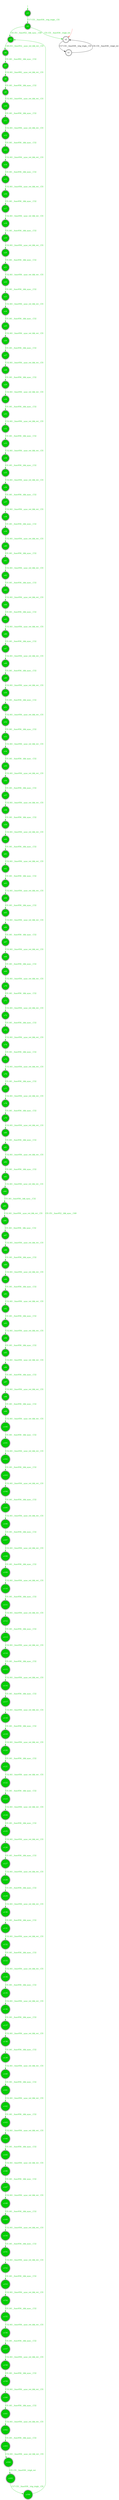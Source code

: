 digraph diffautomaton {
	2 [label=<s2> shape="doublecircle"];
	3 [label=<s3> shape="doublecircle" fillcolor="#00cc00" fontcolor="#ffffff" style="filled"];
	1 [label=<s1> shape="doublecircle"];
	4 [label=<s4> shape="doublecircle" fillcolor="#00cc00" fontcolor="#ffffff" style="filled"];
	5 [label=<s5> shape="doublecircle" fillcolor="#00cc00" fontcolor="#ffffff" style="filled"];
	6 [label=<s6> shape="doublecircle" fillcolor="#00cc00" fontcolor="#ffffff" style="filled"];
	7 [label=<s7> shape="doublecircle" fillcolor="#00cc00" fontcolor="#ffffff" style="filled"];
	8 [label=<s8> shape="doublecircle" fillcolor="#00cc00" fontcolor="#ffffff" style="filled"];
	9 [label=<s9> shape="doublecircle" fillcolor="#00cc00" fontcolor="#ffffff" style="filled"];
	10 [label=<s10> shape="doublecircle" fillcolor="#00cc00" fontcolor="#ffffff" style="filled"];
	11 [label=<s11> shape="doublecircle" fillcolor="#00cc00" fontcolor="#ffffff" style="filled"];
	12 [label=<s12> shape="doublecircle" fillcolor="#00cc00" fontcolor="#ffffff" style="filled"];
	13 [label=<s13> shape="doublecircle" fillcolor="#00cc00" fontcolor="#ffffff" style="filled"];
	14 [label=<s14> shape="doublecircle" fillcolor="#00cc00" fontcolor="#ffffff" style="filled"];
	15 [label=<s15> shape="doublecircle" fillcolor="#00cc00" fontcolor="#ffffff" style="filled"];
	16 [label=<s16> shape="doublecircle" fillcolor="#00cc00" fontcolor="#ffffff" style="filled"];
	17 [label=<s17> shape="doublecircle" fillcolor="#00cc00" fontcolor="#ffffff" style="filled"];
	18 [label=<s18> shape="doublecircle" fillcolor="#00cc00" fontcolor="#ffffff" style="filled"];
	19 [label=<s19> shape="doublecircle" fillcolor="#00cc00" fontcolor="#ffffff" style="filled"];
	20 [label=<s20> shape="doublecircle" fillcolor="#00cc00" fontcolor="#ffffff" style="filled"];
	21 [label=<s21> shape="doublecircle" fillcolor="#00cc00" fontcolor="#ffffff" style="filled"];
	22 [label=<s22> shape="doublecircle" fillcolor="#00cc00" fontcolor="#ffffff" style="filled"];
	23 [label=<s23> shape="doublecircle" fillcolor="#00cc00" fontcolor="#ffffff" style="filled"];
	24 [label=<s24> shape="doublecircle" fillcolor="#00cc00" fontcolor="#ffffff" style="filled"];
	25 [label=<s25> shape="doublecircle" fillcolor="#00cc00" fontcolor="#ffffff" style="filled"];
	26 [label=<s26> shape="doublecircle" fillcolor="#00cc00" fontcolor="#ffffff" style="filled"];
	27 [label=<s27> shape="doublecircle" fillcolor="#00cc00" fontcolor="#ffffff" style="filled"];
	28 [label=<s28> shape="doublecircle" fillcolor="#00cc00" fontcolor="#ffffff" style="filled"];
	29 [label=<s29> shape="doublecircle" fillcolor="#00cc00" fontcolor="#ffffff" style="filled"];
	30 [label=<s30> shape="doublecircle" fillcolor="#00cc00" fontcolor="#ffffff" style="filled"];
	31 [label=<s31> shape="doublecircle" fillcolor="#00cc00" fontcolor="#ffffff" style="filled"];
	32 [label=<s32> shape="doublecircle" fillcolor="#00cc00" fontcolor="#ffffff" style="filled"];
	33 [label=<s33> shape="doublecircle" fillcolor="#00cc00" fontcolor="#ffffff" style="filled"];
	34 [label=<s34> shape="doublecircle" fillcolor="#00cc00" fontcolor="#ffffff" style="filled"];
	35 [label=<s35> shape="doublecircle" fillcolor="#00cc00" fontcolor="#ffffff" style="filled"];
	36 [label=<s36> shape="doublecircle" fillcolor="#00cc00" fontcolor="#ffffff" style="filled"];
	37 [label=<s37> shape="doublecircle" fillcolor="#00cc00" fontcolor="#ffffff" style="filled"];
	38 [label=<s38> shape="doublecircle" fillcolor="#00cc00" fontcolor="#ffffff" style="filled"];
	39 [label=<s39> shape="doublecircle" fillcolor="#00cc00" fontcolor="#ffffff" style="filled"];
	40 [label=<s40> shape="doublecircle" fillcolor="#00cc00" fontcolor="#ffffff" style="filled"];
	41 [label=<s41> shape="doublecircle" fillcolor="#00cc00" fontcolor="#ffffff" style="filled"];
	42 [label=<s42> shape="doublecircle" fillcolor="#00cc00" fontcolor="#ffffff" style="filled"];
	43 [label=<s43> shape="doublecircle" fillcolor="#00cc00" fontcolor="#ffffff" style="filled"];
	44 [label=<s44> shape="doublecircle" fillcolor="#00cc00" fontcolor="#ffffff" style="filled"];
	45 [label=<s45> shape="doublecircle" fillcolor="#00cc00" fontcolor="#ffffff" style="filled"];
	46 [label=<s46> shape="doublecircle" fillcolor="#00cc00" fontcolor="#ffffff" style="filled"];
	47 [label=<s47> shape="doublecircle" fillcolor="#00cc00" fontcolor="#ffffff" style="filled"];
	48 [label=<s48> shape="doublecircle" fillcolor="#00cc00" fontcolor="#ffffff" style="filled"];
	49 [label=<s49> shape="doublecircle" fillcolor="#00cc00" fontcolor="#ffffff" style="filled"];
	50 [label=<s50> shape="doublecircle" fillcolor="#00cc00" fontcolor="#ffffff" style="filled"];
	51 [label=<s51> shape="doublecircle" fillcolor="#00cc00" fontcolor="#ffffff" style="filled"];
	52 [label=<s52> shape="doublecircle" fillcolor="#00cc00" fontcolor="#ffffff" style="filled"];
	53 [label=<s53> shape="doublecircle" fillcolor="#00cc00" fontcolor="#ffffff" style="filled"];
	54 [label=<s54> shape="doublecircle" fillcolor="#00cc00" fontcolor="#ffffff" style="filled"];
	55 [label=<s55> shape="doublecircle" fillcolor="#00cc00" fontcolor="#ffffff" style="filled"];
	56 [label=<s56> shape="doublecircle" fillcolor="#00cc00" fontcolor="#ffffff" style="filled"];
	57 [label=<s57> shape="doublecircle" fillcolor="#00cc00" fontcolor="#ffffff" style="filled"];
	58 [label=<s58> shape="doublecircle" fillcolor="#00cc00" fontcolor="#ffffff" style="filled"];
	59 [label=<s59> shape="doublecircle" fillcolor="#00cc00" fontcolor="#ffffff" style="filled"];
	60 [label=<s60> shape="doublecircle" fillcolor="#00cc00" fontcolor="#ffffff" style="filled"];
	61 [label=<s61> shape="doublecircle" fillcolor="#00cc00" fontcolor="#ffffff" style="filled"];
	62 [label=<s62> shape="doublecircle" fillcolor="#00cc00" fontcolor="#ffffff" style="filled"];
	63 [label=<s63> shape="doublecircle" fillcolor="#00cc00" fontcolor="#ffffff" style="filled"];
	64 [label=<s64> shape="doublecircle" fillcolor="#00cc00" fontcolor="#ffffff" style="filled"];
	65 [label=<s65> shape="doublecircle" fillcolor="#00cc00" fontcolor="#ffffff" style="filled"];
	66 [label=<s66> shape="doublecircle" fillcolor="#00cc00" fontcolor="#ffffff" style="filled"];
	67 [label=<s67> shape="doublecircle" fillcolor="#00cc00" fontcolor="#ffffff" style="filled"];
	68 [label=<s68> shape="doublecircle" fillcolor="#00cc00" fontcolor="#ffffff" style="filled"];
	69 [label=<s69> shape="doublecircle" fillcolor="#00cc00" fontcolor="#ffffff" style="filled"];
	70 [label=<s70> shape="doublecircle" fillcolor="#00cc00" fontcolor="#ffffff" style="filled"];
	71 [label=<s71> shape="doublecircle" fillcolor="#00cc00" fontcolor="#ffffff" style="filled"];
	72 [label=<s72> shape="doublecircle" fillcolor="#00cc00" fontcolor="#ffffff" style="filled"];
	73 [label=<s73> shape="doublecircle" fillcolor="#00cc00" fontcolor="#ffffff" style="filled"];
	74 [label=<s74> shape="doublecircle" fillcolor="#00cc00" fontcolor="#ffffff" style="filled"];
	75 [label=<s75> shape="doublecircle" fillcolor="#00cc00" fontcolor="#ffffff" style="filled"];
	76 [label=<s76> shape="doublecircle" fillcolor="#00cc00" fontcolor="#ffffff" style="filled"];
	77 [label=<s77> shape="doublecircle" fillcolor="#00cc00" fontcolor="#ffffff" style="filled"];
	78 [label=<s78> shape="doublecircle" fillcolor="#00cc00" fontcolor="#ffffff" style="filled"];
	79 [label=<s79> shape="doublecircle" fillcolor="#00cc00" fontcolor="#ffffff" style="filled"];
	80 [label=<s80> shape="doublecircle" fillcolor="#00cc00" fontcolor="#ffffff" style="filled"];
	81 [label=<s81> shape="doublecircle" fillcolor="#00cc00" fontcolor="#ffffff" style="filled"];
	82 [label=<s82> shape="doublecircle" fillcolor="#00cc00" fontcolor="#ffffff" style="filled"];
	83 [label=<s83> shape="doublecircle" fillcolor="#00cc00" fontcolor="#ffffff" style="filled"];
	84 [label=<s84> shape="doublecircle" fillcolor="#00cc00" fontcolor="#ffffff" style="filled"];
	85 [label=<s85> shape="doublecircle" fillcolor="#00cc00" fontcolor="#ffffff" style="filled"];
	86 [label=<s86> shape="doublecircle" fillcolor="#00cc00" fontcolor="#ffffff" style="filled"];
	87 [label=<s87> shape="doublecircle" fillcolor="#00cc00" fontcolor="#ffffff" style="filled"];
	88 [label=<s88> shape="doublecircle" fillcolor="#00cc00" fontcolor="#ffffff" style="filled"];
	89 [label=<s89> shape="doublecircle" fillcolor="#00cc00" fontcolor="#ffffff" style="filled"];
	90 [label=<s90> shape="doublecircle" fillcolor="#00cc00" fontcolor="#ffffff" style="filled"];
	91 [label=<s91> shape="doublecircle" fillcolor="#00cc00" fontcolor="#ffffff" style="filled"];
	92 [label=<s92> shape="doublecircle" fillcolor="#00cc00" fontcolor="#ffffff" style="filled"];
	93 [label=<s93> shape="doublecircle" fillcolor="#00cc00" fontcolor="#ffffff" style="filled"];
	94 [label=<s94> shape="doublecircle" fillcolor="#00cc00" fontcolor="#ffffff" style="filled"];
	95 [label=<s95> shape="doublecircle" fillcolor="#00cc00" fontcolor="#ffffff" style="filled"];
	96 [label=<s96> shape="doublecircle" fillcolor="#00cc00" fontcolor="#ffffff" style="filled"];
	97 [label=<s97> shape="doublecircle" fillcolor="#00cc00" fontcolor="#ffffff" style="filled"];
	98 [label=<s98> shape="doublecircle" fillcolor="#00cc00" fontcolor="#ffffff" style="filled"];
	99 [label=<s99> shape="doublecircle" fillcolor="#00cc00" fontcolor="#ffffff" style="filled"];
	100 [label=<s100> shape="doublecircle" fillcolor="#00cc00" fontcolor="#ffffff" style="filled"];
	101 [label=<s101> shape="doublecircle" fillcolor="#00cc00" fontcolor="#ffffff" style="filled"];
	102 [label=<s102> shape="doublecircle" fillcolor="#00cc00" fontcolor="#ffffff" style="filled"];
	103 [label=<s103> shape="doublecircle" fillcolor="#00cc00" fontcolor="#ffffff" style="filled"];
	104 [label=<s104> shape="doublecircle" fillcolor="#00cc00" fontcolor="#ffffff" style="filled"];
	105 [label=<s105> shape="doublecircle" fillcolor="#00cc00" fontcolor="#ffffff" style="filled"];
	106 [label=<s106> shape="doublecircle" fillcolor="#00cc00" fontcolor="#ffffff" style="filled"];
	107 [label=<s107> shape="doublecircle" fillcolor="#00cc00" fontcolor="#ffffff" style="filled"];
	108 [label=<s108> shape="doublecircle" fillcolor="#00cc00" fontcolor="#ffffff" style="filled"];
	109 [label=<s109> shape="doublecircle" fillcolor="#00cc00" fontcolor="#ffffff" style="filled"];
	110 [label=<s110> shape="doublecircle" fillcolor="#00cc00" fontcolor="#ffffff" style="filled"];
	111 [label=<s111> shape="doublecircle" fillcolor="#00cc00" fontcolor="#ffffff" style="filled"];
	112 [label=<s112> shape="doublecircle" fillcolor="#00cc00" fontcolor="#ffffff" style="filled"];
	113 [label=<s113> shape="doublecircle" fillcolor="#00cc00" fontcolor="#ffffff" style="filled"];
	114 [label=<s114> shape="doublecircle" fillcolor="#00cc00" fontcolor="#ffffff" style="filled"];
	115 [label=<s115> shape="doublecircle" fillcolor="#00cc00" fontcolor="#ffffff" style="filled"];
	116 [label=<s116> shape="doublecircle" fillcolor="#00cc00" fontcolor="#ffffff" style="filled"];
	117 [label=<s117> shape="doublecircle" fillcolor="#00cc00" fontcolor="#ffffff" style="filled"];
	118 [label=<s118> shape="doublecircle" fillcolor="#00cc00" fontcolor="#ffffff" style="filled"];
	119 [label=<s119> shape="doublecircle" fillcolor="#00cc00" fontcolor="#ffffff" style="filled"];
	120 [label=<s120> shape="doublecircle" fillcolor="#00cc00" fontcolor="#ffffff" style="filled"];
	121 [label=<s121> shape="doublecircle" fillcolor="#00cc00" fontcolor="#ffffff" style="filled"];
	122 [label=<s122> shape="doublecircle" fillcolor="#00cc00" fontcolor="#ffffff" style="filled"];
	123 [label=<s123> shape="doublecircle" fillcolor="#00cc00" fontcolor="#ffffff" style="filled"];
	124 [label=<s124> shape="doublecircle" fillcolor="#00cc00" fontcolor="#ffffff" style="filled"];
	125 [label=<s125> shape="doublecircle" fillcolor="#00cc00" fontcolor="#ffffff" style="filled"];
	126 [label=<s126> shape="doublecircle" fillcolor="#00cc00" fontcolor="#ffffff" style="filled"];
	127 [label=<s127> shape="doublecircle" fillcolor="#00cc00" fontcolor="#ffffff" style="filled"];
	128 [label=<s128> shape="doublecircle" fillcolor="#00cc00" fontcolor="#ffffff" style="filled"];
	129 [label=<s129> shape="doublecircle" fillcolor="#00cc00" fontcolor="#ffffff" style="filled"];
	130 [label=<s130> shape="doublecircle" fillcolor="#00cc00" fontcolor="#ffffff" style="filled"];
	131 [label=<s131> shape="doublecircle" fillcolor="#00cc00" fontcolor="#ffffff" style="filled"];
	132 [label=<s132> shape="doublecircle" fillcolor="#00cc00" fontcolor="#ffffff" style="filled"];
	133 [label=<s133> shape="doublecircle" fillcolor="#00cc00" fontcolor="#ffffff" style="filled"];
	134 [label=<s134> shape="doublecircle" fillcolor="#00cc00" fontcolor="#ffffff" style="filled"];
	135 [label=<s135> shape="doublecircle" fillcolor="#00cc00" fontcolor="#ffffff" style="filled"];
	136 [label=<s136> shape="doublecircle" fillcolor="#00cc00" fontcolor="#ffffff" style="filled"];
	137 [label=<s137> shape="doublecircle" fillcolor="#00cc00" fontcolor="#ffffff" style="filled"];
	138 [label=<s138> shape="doublecircle" fillcolor="#00cc00" fontcolor="#ffffff" style="filled"];
	139 [label=<s139> shape="doublecircle" fillcolor="#00cc00" fontcolor="#ffffff" style="filled"];
	140 [label=<s140> shape="doublecircle" fillcolor="#00cc00" fontcolor="#ffffff" style="filled"];
	141 [label=<s141> shape="doublecircle" fillcolor="#00cc00" fontcolor="#ffffff" style="filled"];
	142 [label=<s142> shape="doublecircle" fillcolor="#00cc00" fontcolor="#ffffff" style="filled"];
	143 [label=<s143> shape="doublecircle" fillcolor="#00cc00" fontcolor="#ffffff" style="filled"];
	144 [label=<s144> shape="doublecircle" fillcolor="#00cc00" fontcolor="#ffffff" style="filled"];
	145 [label=<s145> shape="doublecircle" fillcolor="#00cc00" fontcolor="#ffffff" style="filled"];
	146 [label=<s146> shape="doublecircle" fillcolor="#00cc00" fontcolor="#ffffff" style="filled"];
	147 [label=<s147> shape="doublecircle" fillcolor="#00cc00" fontcolor="#ffffff" style="filled"];
	148 [label=<s148> shape="doublecircle" fillcolor="#00cc00" fontcolor="#ffffff" style="filled"];
	149 [label=<s149> shape="doublecircle" fillcolor="#00cc00" fontcolor="#ffffff" style="filled"];
	150 [label=<s150> shape="doublecircle" fillcolor="#00cc00" fontcolor="#ffffff" style="filled"];
	151 [label=<s151> shape="doublecircle" fillcolor="#00cc00" fontcolor="#ffffff" style="filled"];
	152 [label=<s152> shape="doublecircle" fillcolor="#00cc00" fontcolor="#ffffff" style="filled"];
	153 [label=<s153> shape="doublecircle" fillcolor="#00cc00" fontcolor="#ffffff" style="filled"];
	154 [label=<s154> shape="doublecircle" fillcolor="#00cc00" fontcolor="#ffffff" style="filled"];
	155 [label=<s155> shape="doublecircle" fillcolor="#00cc00" fontcolor="#ffffff" style="filled"];
	156 [label=<s156> shape="doublecircle" fillcolor="#00cc00" fontcolor="#ffffff" style="filled"];
	157 [label=<s157> shape="doublecircle" fillcolor="#00cc00" fontcolor="#ffffff" style="filled"];
	158 [label=<s158> shape="doublecircle" fillcolor="#00cc00" fontcolor="#ffffff" style="filled"];
	159 [label=<s159> shape="doublecircle" fillcolor="#00cc00" fontcolor="#ffffff" style="filled"];
	160 [label=<s160> shape="doublecircle" fillcolor="#00cc00" fontcolor="#ffffff" style="filled"];
	161 [label=<s161> shape="doublecircle" fillcolor="#00cc00" fontcolor="#ffffff" style="filled"];
	162 [label=<s162> shape="doublecircle" fillcolor="#00cc00" fontcolor="#ffffff" style="filled"];
	163 [label=<s163> shape="doublecircle" fillcolor="#00cc00" fontcolor="#ffffff" style="filled"];
	164 [label=<s164> shape="doublecircle" fillcolor="#00cc00" fontcolor="#ffffff" style="filled"];
	165 [label=<s165> shape="doublecircle" fillcolor="#00cc00" fontcolor="#ffffff" style="filled"];
	166 [label=<s166> shape="doublecircle" fillcolor="#00cc00" fontcolor="#ffffff" style="filled"];
	__init2 [label=<> shape="none"];
	__init2 -> 2 [color="#ff4040"];
	__init3 [label=<> shape="none"];
	__init3 -> 3 [color="#00cc00"];
	2 -> 1 [label=<<font color="#000000">C17.CI1__func030__trig_trigh__CI1</font>> id="2-0-1"];
	3 -> 4 [label=<<font color="#00cc00">C17.CI1__func030__trig_trigh__CI1</font>> color="#00cc00" id="3-0-4"];
	1 -> 2 [label=<<font color="#000000">CI1.CI1__func030__trigh_ret</font>> id="1-0-2"];
	4 -> 2 [label=<<font color="#00cc00">CI1.CI1__func030__trigh_ret</font>> color="#00cc00" id="4-0-2"];
	4 -> 5 [label=<<font color="#00cc00">CI1.I51__func052__blk_sync__C40</font>> color="#00cc00" id="4-1-5"];
	5 -> 6 [label=<<font color="#00cc00">C40.I51__func052__sync_ret_blk_ret__CI1</font>> color="#00cc00" id="5-0-6"];
	6 -> 7 [label=<<font color="#00cc00">CI1.I41__func092__blk_sync__C32</font>> color="#00cc00" id="6-0-7"];
	7 -> 8 [label=<<font color="#00cc00">C32.I41__func092__sync_ret_blk_ret__CI1</font>> color="#00cc00" id="7-0-8"];
	8 -> 9 [label=<<font color="#00cc00">CI1.I41__func056__blk_sync__C32</font>> color="#00cc00" id="8-0-9"];
	9 -> 10 [label=<<font color="#00cc00">C32.I41__func056__sync_ret_blk_ret__CI1</font>> color="#00cc00" id="9-0-10"];
	10 -> 11 [label=<<font color="#00cc00">CI1.I41__func056__blk_sync__C32</font>> color="#00cc00" id="10-0-11"];
	11 -> 12 [label=<<font color="#00cc00">C32.I41__func056__sync_ret_blk_ret__CI1</font>> color="#00cc00" id="11-0-12"];
	12 -> 13 [label=<<font color="#00cc00">CI1.I41__func056__blk_sync__C32</font>> color="#00cc00" id="12-0-13"];
	13 -> 14 [label=<<font color="#00cc00">C32.I41__func056__sync_ret_blk_ret__CI1</font>> color="#00cc00" id="13-0-14"];
	14 -> 15 [label=<<font color="#00cc00">CI1.I41__func056__blk_sync__C32</font>> color="#00cc00" id="14-0-15"];
	15 -> 16 [label=<<font color="#00cc00">C32.I41__func056__sync_ret_blk_ret__CI1</font>> color="#00cc00" id="15-0-16"];
	16 -> 17 [label=<<font color="#00cc00">CI1.I41__func056__blk_sync__C32</font>> color="#00cc00" id="16-0-17"];
	17 -> 18 [label=<<font color="#00cc00">C32.I41__func056__sync_ret_blk_ret__CI1</font>> color="#00cc00" id="17-0-18"];
	18 -> 19 [label=<<font color="#00cc00">CI1.I41__func056__blk_sync__C32</font>> color="#00cc00" id="18-0-19"];
	19 -> 20 [label=<<font color="#00cc00">C32.I41__func056__sync_ret_blk_ret__CI1</font>> color="#00cc00" id="19-0-20"];
	20 -> 21 [label=<<font color="#00cc00">CI1.I41__func056__blk_sync__C32</font>> color="#00cc00" id="20-0-21"];
	21 -> 22 [label=<<font color="#00cc00">C32.I41__func056__sync_ret_blk_ret__CI1</font>> color="#00cc00" id="21-0-22"];
	22 -> 23 [label=<<font color="#00cc00">CI1.I41__func056__blk_sync__C32</font>> color="#00cc00" id="22-0-23"];
	23 -> 24 [label=<<font color="#00cc00">C32.I41__func056__sync_ret_blk_ret__CI1</font>> color="#00cc00" id="23-0-24"];
	24 -> 25 [label=<<font color="#00cc00">CI1.I41__func056__blk_sync__C32</font>> color="#00cc00" id="24-0-25"];
	25 -> 26 [label=<<font color="#00cc00">C32.I41__func056__sync_ret_blk_ret__CI1</font>> color="#00cc00" id="25-0-26"];
	26 -> 27 [label=<<font color="#00cc00">CI1.I41__func056__blk_sync__C32</font>> color="#00cc00" id="26-0-27"];
	27 -> 28 [label=<<font color="#00cc00">C32.I41__func056__sync_ret_blk_ret__CI1</font>> color="#00cc00" id="27-0-28"];
	28 -> 29 [label=<<font color="#00cc00">CI1.I41__func056__blk_sync__C32</font>> color="#00cc00" id="28-0-29"];
	29 -> 30 [label=<<font color="#00cc00">C32.I41__func056__sync_ret_blk_ret__CI1</font>> color="#00cc00" id="29-0-30"];
	30 -> 31 [label=<<font color="#00cc00">CI1.I41__func056__blk_sync__C32</font>> color="#00cc00" id="30-0-31"];
	31 -> 32 [label=<<font color="#00cc00">C32.I41__func056__sync_ret_blk_ret__CI1</font>> color="#00cc00" id="31-0-32"];
	32 -> 33 [label=<<font color="#00cc00">CI1.I41__func056__blk_sync__C32</font>> color="#00cc00" id="32-0-33"];
	33 -> 34 [label=<<font color="#00cc00">C32.I41__func056__sync_ret_blk_ret__CI1</font>> color="#00cc00" id="33-0-34"];
	34 -> 35 [label=<<font color="#00cc00">CI1.I41__func056__blk_sync__C32</font>> color="#00cc00" id="34-0-35"];
	35 -> 36 [label=<<font color="#00cc00">C32.I41__func056__sync_ret_blk_ret__CI1</font>> color="#00cc00" id="35-0-36"];
	36 -> 37 [label=<<font color="#00cc00">CI1.I41__func056__blk_sync__C32</font>> color="#00cc00" id="36-0-37"];
	37 -> 38 [label=<<font color="#00cc00">C32.I41__func056__sync_ret_blk_ret__CI1</font>> color="#00cc00" id="37-0-38"];
	38 -> 39 [label=<<font color="#00cc00">CI1.I41__func056__blk_sync__C32</font>> color="#00cc00" id="38-0-39"];
	39 -> 40 [label=<<font color="#00cc00">C32.I41__func056__sync_ret_blk_ret__CI1</font>> color="#00cc00" id="39-0-40"];
	40 -> 41 [label=<<font color="#00cc00">CI1.I41__func056__blk_sync__C32</font>> color="#00cc00" id="40-0-41"];
	41 -> 42 [label=<<font color="#00cc00">C32.I41__func056__sync_ret_blk_ret__CI1</font>> color="#00cc00" id="41-0-42"];
	42 -> 43 [label=<<font color="#00cc00">CI1.I41__func056__blk_sync__C32</font>> color="#00cc00" id="42-0-43"];
	43 -> 44 [label=<<font color="#00cc00">C32.I41__func056__sync_ret_blk_ret__CI1</font>> color="#00cc00" id="43-0-44"];
	44 -> 45 [label=<<font color="#00cc00">CI1.I41__func056__blk_sync__C32</font>> color="#00cc00" id="44-0-45"];
	45 -> 46 [label=<<font color="#00cc00">C32.I41__func056__sync_ret_blk_ret__CI1</font>> color="#00cc00" id="45-0-46"];
	46 -> 47 [label=<<font color="#00cc00">CI1.I41__func056__blk_sync__C32</font>> color="#00cc00" id="46-0-47"];
	47 -> 48 [label=<<font color="#00cc00">C32.I41__func056__sync_ret_blk_ret__CI1</font>> color="#00cc00" id="47-0-48"];
	48 -> 49 [label=<<font color="#00cc00">CI1.I41__func056__blk_sync__C32</font>> color="#00cc00" id="48-0-49"];
	49 -> 50 [label=<<font color="#00cc00">C32.I41__func056__sync_ret_blk_ret__CI1</font>> color="#00cc00" id="49-0-50"];
	50 -> 51 [label=<<font color="#00cc00">CI1.I41__func056__blk_sync__C32</font>> color="#00cc00" id="50-0-51"];
	51 -> 52 [label=<<font color="#00cc00">C32.I41__func056__sync_ret_blk_ret__CI1</font>> color="#00cc00" id="51-0-52"];
	52 -> 53 [label=<<font color="#00cc00">CI1.I41__func056__blk_sync__C32</font>> color="#00cc00" id="52-0-53"];
	53 -> 54 [label=<<font color="#00cc00">C32.I41__func056__sync_ret_blk_ret__CI1</font>> color="#00cc00" id="53-0-54"];
	54 -> 55 [label=<<font color="#00cc00">CI1.I41__func056__blk_sync__C32</font>> color="#00cc00" id="54-0-55"];
	55 -> 56 [label=<<font color="#00cc00">C32.I41__func056__sync_ret_blk_ret__CI1</font>> color="#00cc00" id="55-0-56"];
	56 -> 57 [label=<<font color="#00cc00">CI1.I41__func056__blk_sync__C32</font>> color="#00cc00" id="56-0-57"];
	57 -> 58 [label=<<font color="#00cc00">C32.I41__func056__sync_ret_blk_ret__CI1</font>> color="#00cc00" id="57-0-58"];
	58 -> 59 [label=<<font color="#00cc00">CI1.I41__func056__blk_sync__C32</font>> color="#00cc00" id="58-0-59"];
	59 -> 60 [label=<<font color="#00cc00">C32.I41__func056__sync_ret_blk_ret__CI1</font>> color="#00cc00" id="59-0-60"];
	60 -> 61 [label=<<font color="#00cc00">CI1.I41__func056__blk_sync__C32</font>> color="#00cc00" id="60-0-61"];
	61 -> 62 [label=<<font color="#00cc00">C32.I41__func056__sync_ret_blk_ret__CI1</font>> color="#00cc00" id="61-0-62"];
	62 -> 63 [label=<<font color="#00cc00">CI1.I41__func056__blk_sync__C32</font>> color="#00cc00" id="62-0-63"];
	63 -> 64 [label=<<font color="#00cc00">C32.I41__func056__sync_ret_blk_ret__CI1</font>> color="#00cc00" id="63-0-64"];
	64 -> 65 [label=<<font color="#00cc00">CI1.I41__func056__blk_sync__C32</font>> color="#00cc00" id="64-0-65"];
	65 -> 66 [label=<<font color="#00cc00">C32.I41__func056__sync_ret_blk_ret__CI1</font>> color="#00cc00" id="65-0-66"];
	66 -> 67 [label=<<font color="#00cc00">CI1.I41__func056__blk_sync__C32</font>> color="#00cc00" id="66-0-67"];
	67 -> 68 [label=<<font color="#00cc00">C32.I41__func056__sync_ret_blk_ret__CI1</font>> color="#00cc00" id="67-0-68"];
	68 -> 69 [label=<<font color="#00cc00">CI1.I41__func056__blk_sync__C32</font>> color="#00cc00" id="68-0-69"];
	69 -> 70 [label=<<font color="#00cc00">C32.I41__func056__sync_ret_blk_ret__CI1</font>> color="#00cc00" id="69-0-70"];
	70 -> 71 [label=<<font color="#00cc00">CI1.I41__func056__blk_sync__C32</font>> color="#00cc00" id="70-0-71"];
	71 -> 72 [label=<<font color="#00cc00">C32.I41__func056__sync_ret_blk_ret__CI1</font>> color="#00cc00" id="71-0-72"];
	72 -> 73 [label=<<font color="#00cc00">CI1.I41__func056__blk_sync__C32</font>> color="#00cc00" id="72-0-73"];
	73 -> 74 [label=<<font color="#00cc00">C32.I41__func056__sync_ret_blk_ret__CI1</font>> color="#00cc00" id="73-0-74"];
	74 -> 75 [label=<<font color="#00cc00">CI1.I41__func056__blk_sync__C32</font>> color="#00cc00" id="74-0-75"];
	75 -> 76 [label=<<font color="#00cc00">C32.I41__func056__sync_ret_blk_ret__CI1</font>> color="#00cc00" id="75-0-76"];
	76 -> 77 [label=<<font color="#00cc00">CI1.I41__func056__blk_sync__C32</font>> color="#00cc00" id="76-0-77"];
	77 -> 78 [label=<<font color="#00cc00">C32.I41__func056__sync_ret_blk_ret__CI1</font>> color="#00cc00" id="77-0-78"];
	78 -> 79 [label=<<font color="#00cc00">CI1.I41__func056__blk_sync__C32</font>> color="#00cc00" id="78-0-79"];
	79 -> 80 [label=<<font color="#00cc00">C32.I41__func056__sync_ret_blk_ret__CI1</font>> color="#00cc00" id="79-0-80"];
	80 -> 81 [label=<<font color="#00cc00">CI1.I41__func056__blk_sync__C32</font>> color="#00cc00" id="80-0-81"];
	81 -> 82 [label=<<font color="#00cc00">C32.I41__func056__sync_ret_blk_ret__CI1</font>> color="#00cc00" id="81-0-82"];
	82 -> 83 [label=<<font color="#00cc00">CI1.I41__func056__blk_sync__C32</font>> color="#00cc00" id="82-0-83"];
	83 -> 84 [label=<<font color="#00cc00">C32.I41__func056__sync_ret_blk_ret__CI1</font>> color="#00cc00" id="83-0-84"];
	84 -> 85 [label=<<font color="#00cc00">CI1.I41__func056__blk_sync__C32</font>> color="#00cc00" id="84-0-85"];
	85 -> 86 [label=<<font color="#00cc00">C32.I41__func056__sync_ret_blk_ret__CI1</font>> color="#00cc00" id="85-0-86"];
	86 -> 87 [label=<<font color="#00cc00">CI1.I41__func056__blk_sync__C32</font>> color="#00cc00" id="86-0-87"];
	87 -> 88 [label=<<font color="#00cc00">C32.I41__func056__sync_ret_blk_ret__CI1</font>> color="#00cc00" id="87-0-88"];
	88 -> 89 [label=<<font color="#00cc00">CI1.I41__func056__blk_sync__C32</font>> color="#00cc00" id="88-0-89"];
	89 -> 90 [label=<<font color="#00cc00">C32.I41__func056__sync_ret_blk_ret__CI1</font>> color="#00cc00" id="89-0-90"];
	90 -> 91 [label=<<font color="#00cc00">CI1.I41__func056__blk_sync__C32</font>> color="#00cc00" id="90-0-91"];
	91 -> 92 [label=<<font color="#00cc00">C32.I41__func056__sync_ret_blk_ret__CI1</font>> color="#00cc00" id="91-0-92"];
	92 -> 93 [label=<<font color="#00cc00">CI1.I41__func056__blk_sync__C32</font>> color="#00cc00" id="92-0-93"];
	93 -> 94 [label=<<font color="#00cc00">C32.I41__func056__sync_ret_blk_ret__CI1</font>> color="#00cc00" id="93-0-94"];
	94 -> 95 [label=<<font color="#00cc00">CI1.I41__func056__blk_sync__C32</font>> color="#00cc00" id="94-0-95"];
	95 -> 96 [label=<<font color="#00cc00">C32.I41__func056__sync_ret_blk_ret__CI1</font>> color="#00cc00" id="95-0-96"];
	96 -> 97 [label=<<font color="#00cc00">CI1.I41__func056__blk_sync__C32</font>> color="#00cc00" id="96-0-97"];
	97 -> 98 [label=<<font color="#00cc00">C32.I41__func056__sync_ret_blk_ret__CI1</font>> color="#00cc00" id="97-0-98"];
	98 -> 99 [label=<<font color="#00cc00">CI1.I41__func056__blk_sync__C32</font>> color="#00cc00" id="98-0-99"];
	99 -> 100 [label=<<font color="#00cc00">C32.I41__func056__sync_ret_blk_ret__CI1</font>> color="#00cc00" id="99-0-100"];
	100 -> 101 [label=<<font color="#00cc00">CI1.I41__func056__blk_sync__C32</font>> color="#00cc00" id="100-0-101"];
	101 -> 102 [label=<<font color="#00cc00">C32.I41__func056__sync_ret_blk_ret__CI1</font>> color="#00cc00" id="101-0-102"];
	102 -> 103 [label=<<font color="#00cc00">CI1.I41__func056__blk_sync__C32</font>> color="#00cc00" id="102-0-103"];
	103 -> 104 [label=<<font color="#00cc00">C32.I41__func056__sync_ret_blk_ret__CI1</font>> color="#00cc00" id="103-0-104"];
	104 -> 105 [label=<<font color="#00cc00">CI1.I41__func056__blk_sync__C32</font>> color="#00cc00" id="104-0-105"];
	105 -> 106 [label=<<font color="#00cc00">C32.I41__func056__sync_ret_blk_ret__CI1</font>> color="#00cc00" id="105-0-106"];
	106 -> 107 [label=<<font color="#00cc00">CI1.I41__func056__blk_sync__C32</font>> color="#00cc00" id="106-0-107"];
	107 -> 108 [label=<<font color="#00cc00">C32.I41__func056__sync_ret_blk_ret__CI1</font>> color="#00cc00" id="107-0-108"];
	108 -> 109 [label=<<font color="#00cc00">CI1.I41__func056__blk_sync__C32</font>> color="#00cc00" id="108-0-109"];
	109 -> 110 [label=<<font color="#00cc00">C32.I41__func056__sync_ret_blk_ret__CI1</font>> color="#00cc00" id="109-0-110"];
	110 -> 111 [label=<<font color="#00cc00">CI1.I41__func056__blk_sync__C32</font>> color="#00cc00" id="110-0-111"];
	111 -> 112 [label=<<font color="#00cc00">C32.I41__func056__sync_ret_blk_ret__CI1</font>> color="#00cc00" id="111-0-112"];
	112 -> 113 [label=<<font color="#00cc00">CI1.I41__func056__blk_sync__C32</font>> color="#00cc00" id="112-0-113"];
	113 -> 114 [label=<<font color="#00cc00">C32.I41__func056__sync_ret_blk_ret__CI1</font>> color="#00cc00" id="113-0-114"];
	114 -> 115 [label=<<font color="#00cc00">CI1.I41__func056__blk_sync__C32</font>> color="#00cc00" id="114-0-115"];
	115 -> 116 [label=<<font color="#00cc00">C32.I41__func056__sync_ret_blk_ret__CI1</font>> color="#00cc00" id="115-0-116"];
	116 -> 117 [label=<<font color="#00cc00">CI1.I41__func056__blk_sync__C32</font>> color="#00cc00" id="116-0-117"];
	117 -> 118 [label=<<font color="#00cc00">C32.I41__func056__sync_ret_blk_ret__CI1</font>> color="#00cc00" id="117-0-118"];
	118 -> 119 [label=<<font color="#00cc00">CI1.I41__func056__blk_sync__C32</font>> color="#00cc00" id="118-0-119"];
	119 -> 120 [label=<<font color="#00cc00">C32.I41__func056__sync_ret_blk_ret__CI1</font>> color="#00cc00" id="119-0-120"];
	120 -> 121 [label=<<font color="#00cc00">CI1.I41__func056__blk_sync__C32</font>> color="#00cc00" id="120-0-121"];
	121 -> 122 [label=<<font color="#00cc00">C32.I41__func056__sync_ret_blk_ret__CI1</font>> color="#00cc00" id="121-0-122"];
	122 -> 123 [label=<<font color="#00cc00">CI1.I41__func056__blk_sync__C32</font>> color="#00cc00" id="122-0-123"];
	123 -> 124 [label=<<font color="#00cc00">C32.I41__func056__sync_ret_blk_ret__CI1</font>> color="#00cc00" id="123-0-124"];
	124 -> 125 [label=<<font color="#00cc00">CI1.I41__func056__blk_sync__C32</font>> color="#00cc00" id="124-0-125"];
	125 -> 126 [label=<<font color="#00cc00">C32.I41__func056__sync_ret_blk_ret__CI1</font>> color="#00cc00" id="125-0-126"];
	126 -> 127 [label=<<font color="#00cc00">CI1.I41__func056__blk_sync__C32</font>> color="#00cc00" id="126-0-127"];
	127 -> 128 [label=<<font color="#00cc00">C32.I41__func056__sync_ret_blk_ret__CI1</font>> color="#00cc00" id="127-0-128"];
	128 -> 129 [label=<<font color="#00cc00">CI1.I41__func056__blk_sync__C32</font>> color="#00cc00" id="128-0-129"];
	129 -> 130 [label=<<font color="#00cc00">C32.I41__func056__sync_ret_blk_ret__CI1</font>> color="#00cc00" id="129-0-130"];
	130 -> 131 [label=<<font color="#00cc00">CI1.I41__func056__blk_sync__C32</font>> color="#00cc00" id="130-0-131"];
	131 -> 132 [label=<<font color="#00cc00">C32.I41__func056__sync_ret_blk_ret__CI1</font>> color="#00cc00" id="131-0-132"];
	132 -> 133 [label=<<font color="#00cc00">CI1.I41__func056__blk_sync__C32</font>> color="#00cc00" id="132-0-133"];
	133 -> 134 [label=<<font color="#00cc00">C32.I41__func056__sync_ret_blk_ret__CI1</font>> color="#00cc00" id="133-0-134"];
	134 -> 135 [label=<<font color="#00cc00">CI1.I41__func056__blk_sync__C32</font>> color="#00cc00" id="134-0-135"];
	135 -> 136 [label=<<font color="#00cc00">C32.I41__func056__sync_ret_blk_ret__CI1</font>> color="#00cc00" id="135-0-136"];
	136 -> 137 [label=<<font color="#00cc00">CI1.I41__func056__blk_sync__C32</font>> color="#00cc00" id="136-0-137"];
	137 -> 138 [label=<<font color="#00cc00">C32.I41__func056__sync_ret_blk_ret__CI1</font>> color="#00cc00" id="137-0-138"];
	138 -> 139 [label=<<font color="#00cc00">CI1.I41__func056__blk_sync__C32</font>> color="#00cc00" id="138-0-139"];
	139 -> 140 [label=<<font color="#00cc00">C32.I41__func056__sync_ret_blk_ret__CI1</font>> color="#00cc00" id="139-0-140"];
	140 -> 141 [label=<<font color="#00cc00">CI1.I41__func056__blk_sync__C32</font>> color="#00cc00" id="140-0-141"];
	141 -> 142 [label=<<font color="#00cc00">C32.I41__func056__sync_ret_blk_ret__CI1</font>> color="#00cc00" id="141-0-142"];
	142 -> 143 [label=<<font color="#00cc00">CI1.I41__func056__blk_sync__C32</font>> color="#00cc00" id="142-0-143"];
	143 -> 144 [label=<<font color="#00cc00">C32.I41__func056__sync_ret_blk_ret__CI1</font>> color="#00cc00" id="143-0-144"];
	144 -> 145 [label=<<font color="#00cc00">CI1.I41__func056__blk_sync__C32</font>> color="#00cc00" id="144-0-145"];
	145 -> 146 [label=<<font color="#00cc00">C32.I41__func056__sync_ret_blk_ret__CI1</font>> color="#00cc00" id="145-0-146"];
	146 -> 147 [label=<<font color="#00cc00">CI1.I41__func056__blk_sync__C32</font>> color="#00cc00" id="146-0-147"];
	147 -> 148 [label=<<font color="#00cc00">C32.I41__func056__sync_ret_blk_ret__CI1</font>> color="#00cc00" id="147-0-148"];
	148 -> 149 [label=<<font color="#00cc00">CI1.I41__func056__blk_sync__C32</font>> color="#00cc00" id="148-0-149"];
	149 -> 150 [label=<<font color="#00cc00">C32.I41__func056__sync_ret_blk_ret__CI1</font>> color="#00cc00" id="149-0-150"];
	150 -> 151 [label=<<font color="#00cc00">CI1.I41__func056__blk_sync__C32</font>> color="#00cc00" id="150-0-151"];
	151 -> 152 [label=<<font color="#00cc00">C32.I41__func056__sync_ret_blk_ret__CI1</font>> color="#00cc00" id="151-0-152"];
	152 -> 153 [label=<<font color="#00cc00">CI1.I41__func056__blk_sync__C32</font>> color="#00cc00" id="152-0-153"];
	153 -> 154 [label=<<font color="#00cc00">C32.I41__func056__sync_ret_blk_ret__CI1</font>> color="#00cc00" id="153-0-154"];
	154 -> 155 [label=<<font color="#00cc00">CI1.I41__func056__blk_sync__C32</font>> color="#00cc00" id="154-0-155"];
	155 -> 156 [label=<<font color="#00cc00">C32.I41__func056__sync_ret_blk_ret__CI1</font>> color="#00cc00" id="155-0-156"];
	156 -> 157 [label=<<font color="#00cc00">CI1.I41__func056__blk_sync__C32</font>> color="#00cc00" id="156-0-157"];
	157 -> 158 [label=<<font color="#00cc00">C32.I41__func056__sync_ret_blk_ret__CI1</font>> color="#00cc00" id="157-0-158"];
	158 -> 159 [label=<<font color="#00cc00">CI1.I41__func056__blk_sync__C32</font>> color="#00cc00" id="158-0-159"];
	159 -> 160 [label=<<font color="#00cc00">C32.I41__func056__sync_ret_blk_ret__CI1</font>> color="#00cc00" id="159-0-160"];
	160 -> 161 [label=<<font color="#00cc00">CI1.I41__func056__blk_sync__C32</font>> color="#00cc00" id="160-0-161"];
	161 -> 162 [label=<<font color="#00cc00">C32.I41__func056__sync_ret_blk_ret__CI1</font>> color="#00cc00" id="161-0-162"];
	162 -> 163 [label=<<font color="#00cc00">CI1.I41__func056__blk_sync__C32</font>> color="#00cc00" id="162-0-163"];
	163 -> 164 [label=<<font color="#00cc00">C32.I41__func056__sync_ret_blk_ret__CI1</font>> color="#00cc00" id="163-0-164"];
	164 -> 165 [label=<<font color="#00cc00">CI1.CI1__func030__trigh_ret</font>> color="#00cc00" id="164-0-165"];
	165 -> 166 [label=<<font color="#00cc00">C17.CI1__func030__trig_trigh__CI1</font>> color="#00cc00" id="165-0-166"];
	166 -> 5 [label=<<font color="#00cc00">CI1.I51__func052__blk_sync__C40</font>> color="#00cc00" id="166-0-5"];
}
